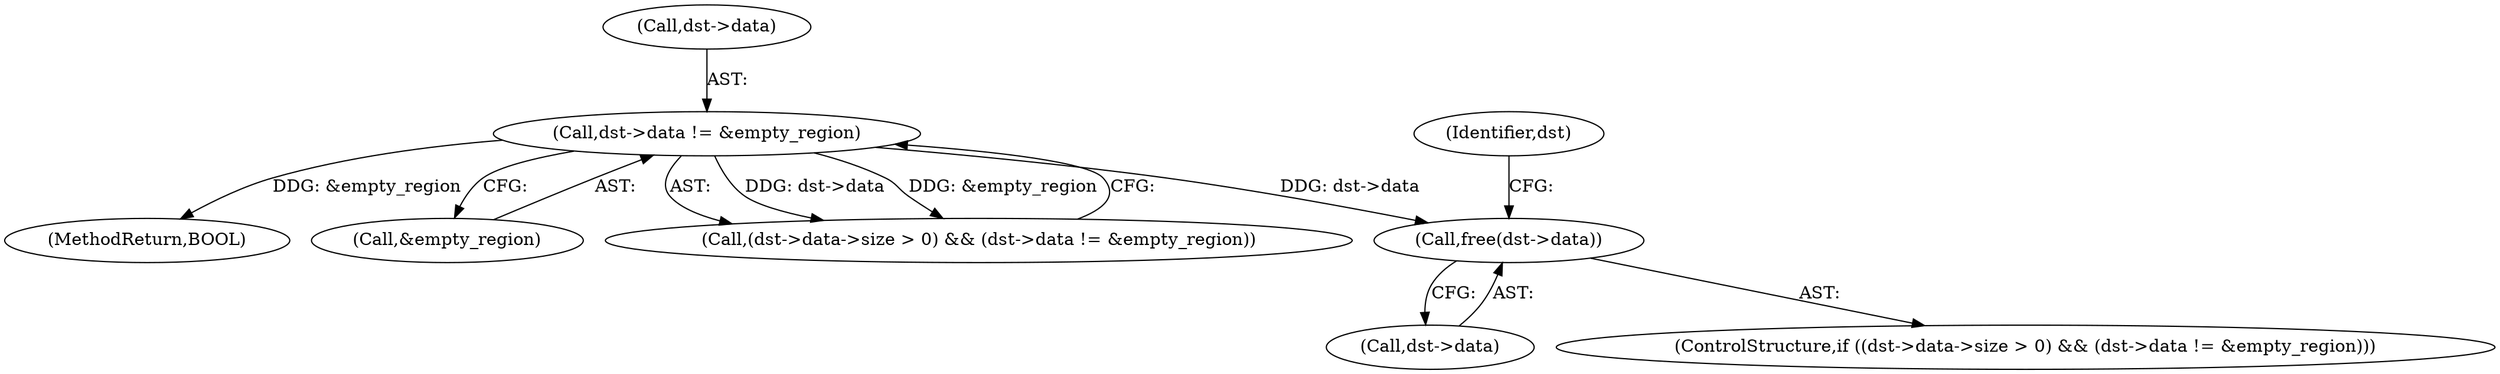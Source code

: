 digraph "0_FreeRDP_fc80ab45621bd966f70594c0b7393ec005a94007_0@API" {
"1000310" [label="(Call,free(dst->data))"];
"1000304" [label="(Call,dst->data != &empty_region)"];
"1000341" [label="(MethodReturn,BOOL)"];
"1000305" [label="(Call,dst->data)"];
"1000308" [label="(Call,&empty_region)"];
"1000310" [label="(Call,free(dst->data))"];
"1000296" [label="(Call,(dst->data->size > 0) && (dst->data != &empty_region))"];
"1000311" [label="(Call,dst->data)"];
"1000295" [label="(ControlStructure,if ((dst->data->size > 0) && (dst->data != &empty_region)))"];
"1000304" [label="(Call,dst->data != &empty_region)"];
"1000316" [label="(Identifier,dst)"];
"1000310" -> "1000295"  [label="AST: "];
"1000310" -> "1000311"  [label="CFG: "];
"1000311" -> "1000310"  [label="AST: "];
"1000316" -> "1000310"  [label="CFG: "];
"1000304" -> "1000310"  [label="DDG: dst->data"];
"1000304" -> "1000296"  [label="AST: "];
"1000304" -> "1000308"  [label="CFG: "];
"1000305" -> "1000304"  [label="AST: "];
"1000308" -> "1000304"  [label="AST: "];
"1000296" -> "1000304"  [label="CFG: "];
"1000304" -> "1000341"  [label="DDG: &empty_region"];
"1000304" -> "1000296"  [label="DDG: dst->data"];
"1000304" -> "1000296"  [label="DDG: &empty_region"];
}

